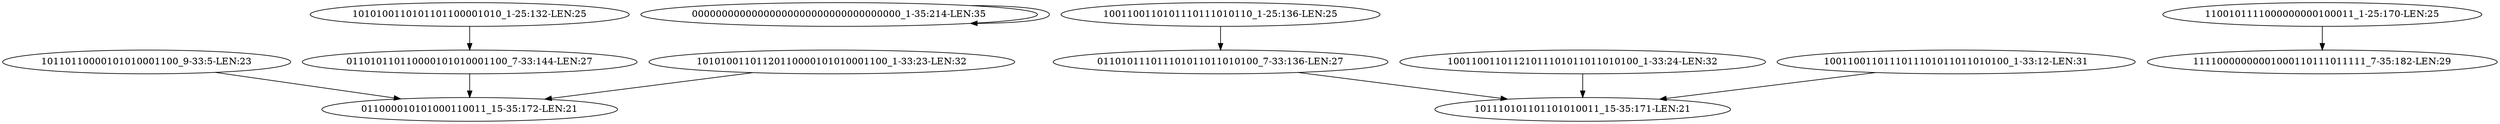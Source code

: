 digraph G {
    "10110110000101010001100_9-33:5-LEN:23" -> "011000010101000110011_15-35:172-LEN:21";
    "011010110110000101010001100_7-33:144-LEN:27" -> "011000010101000110011_15-35:172-LEN:21";
    "1010100110101101100001010_1-25:132-LEN:25" -> "011010110110000101010001100_7-33:144-LEN:27";
    "00000000000000000000000000000000000_1-35:214-LEN:35" -> "00000000000000000000000000000000000_1-35:214-LEN:35";
    "1001100110101110111010110_1-25:136-LEN:25" -> "011010111011101011011010100_7-33:136-LEN:27";
    "10011001101121011101011011010100_1-33:24-LEN:32" -> "101110101101101010011_15-35:171-LEN:21";
    "011010111011101011011010100_7-33:136-LEN:27" -> "101110101101101010011_15-35:171-LEN:21";
    "1100101111000000000100011_1-25:170-LEN:25" -> "11110000000001000110111011111_7-35:182-LEN:29";
    "1001100110111011101011011010100_1-33:12-LEN:31" -> "101110101101101010011_15-35:171-LEN:21";
    "10101001101120110000101010001100_1-33:23-LEN:32" -> "011000010101000110011_15-35:172-LEN:21";
}
